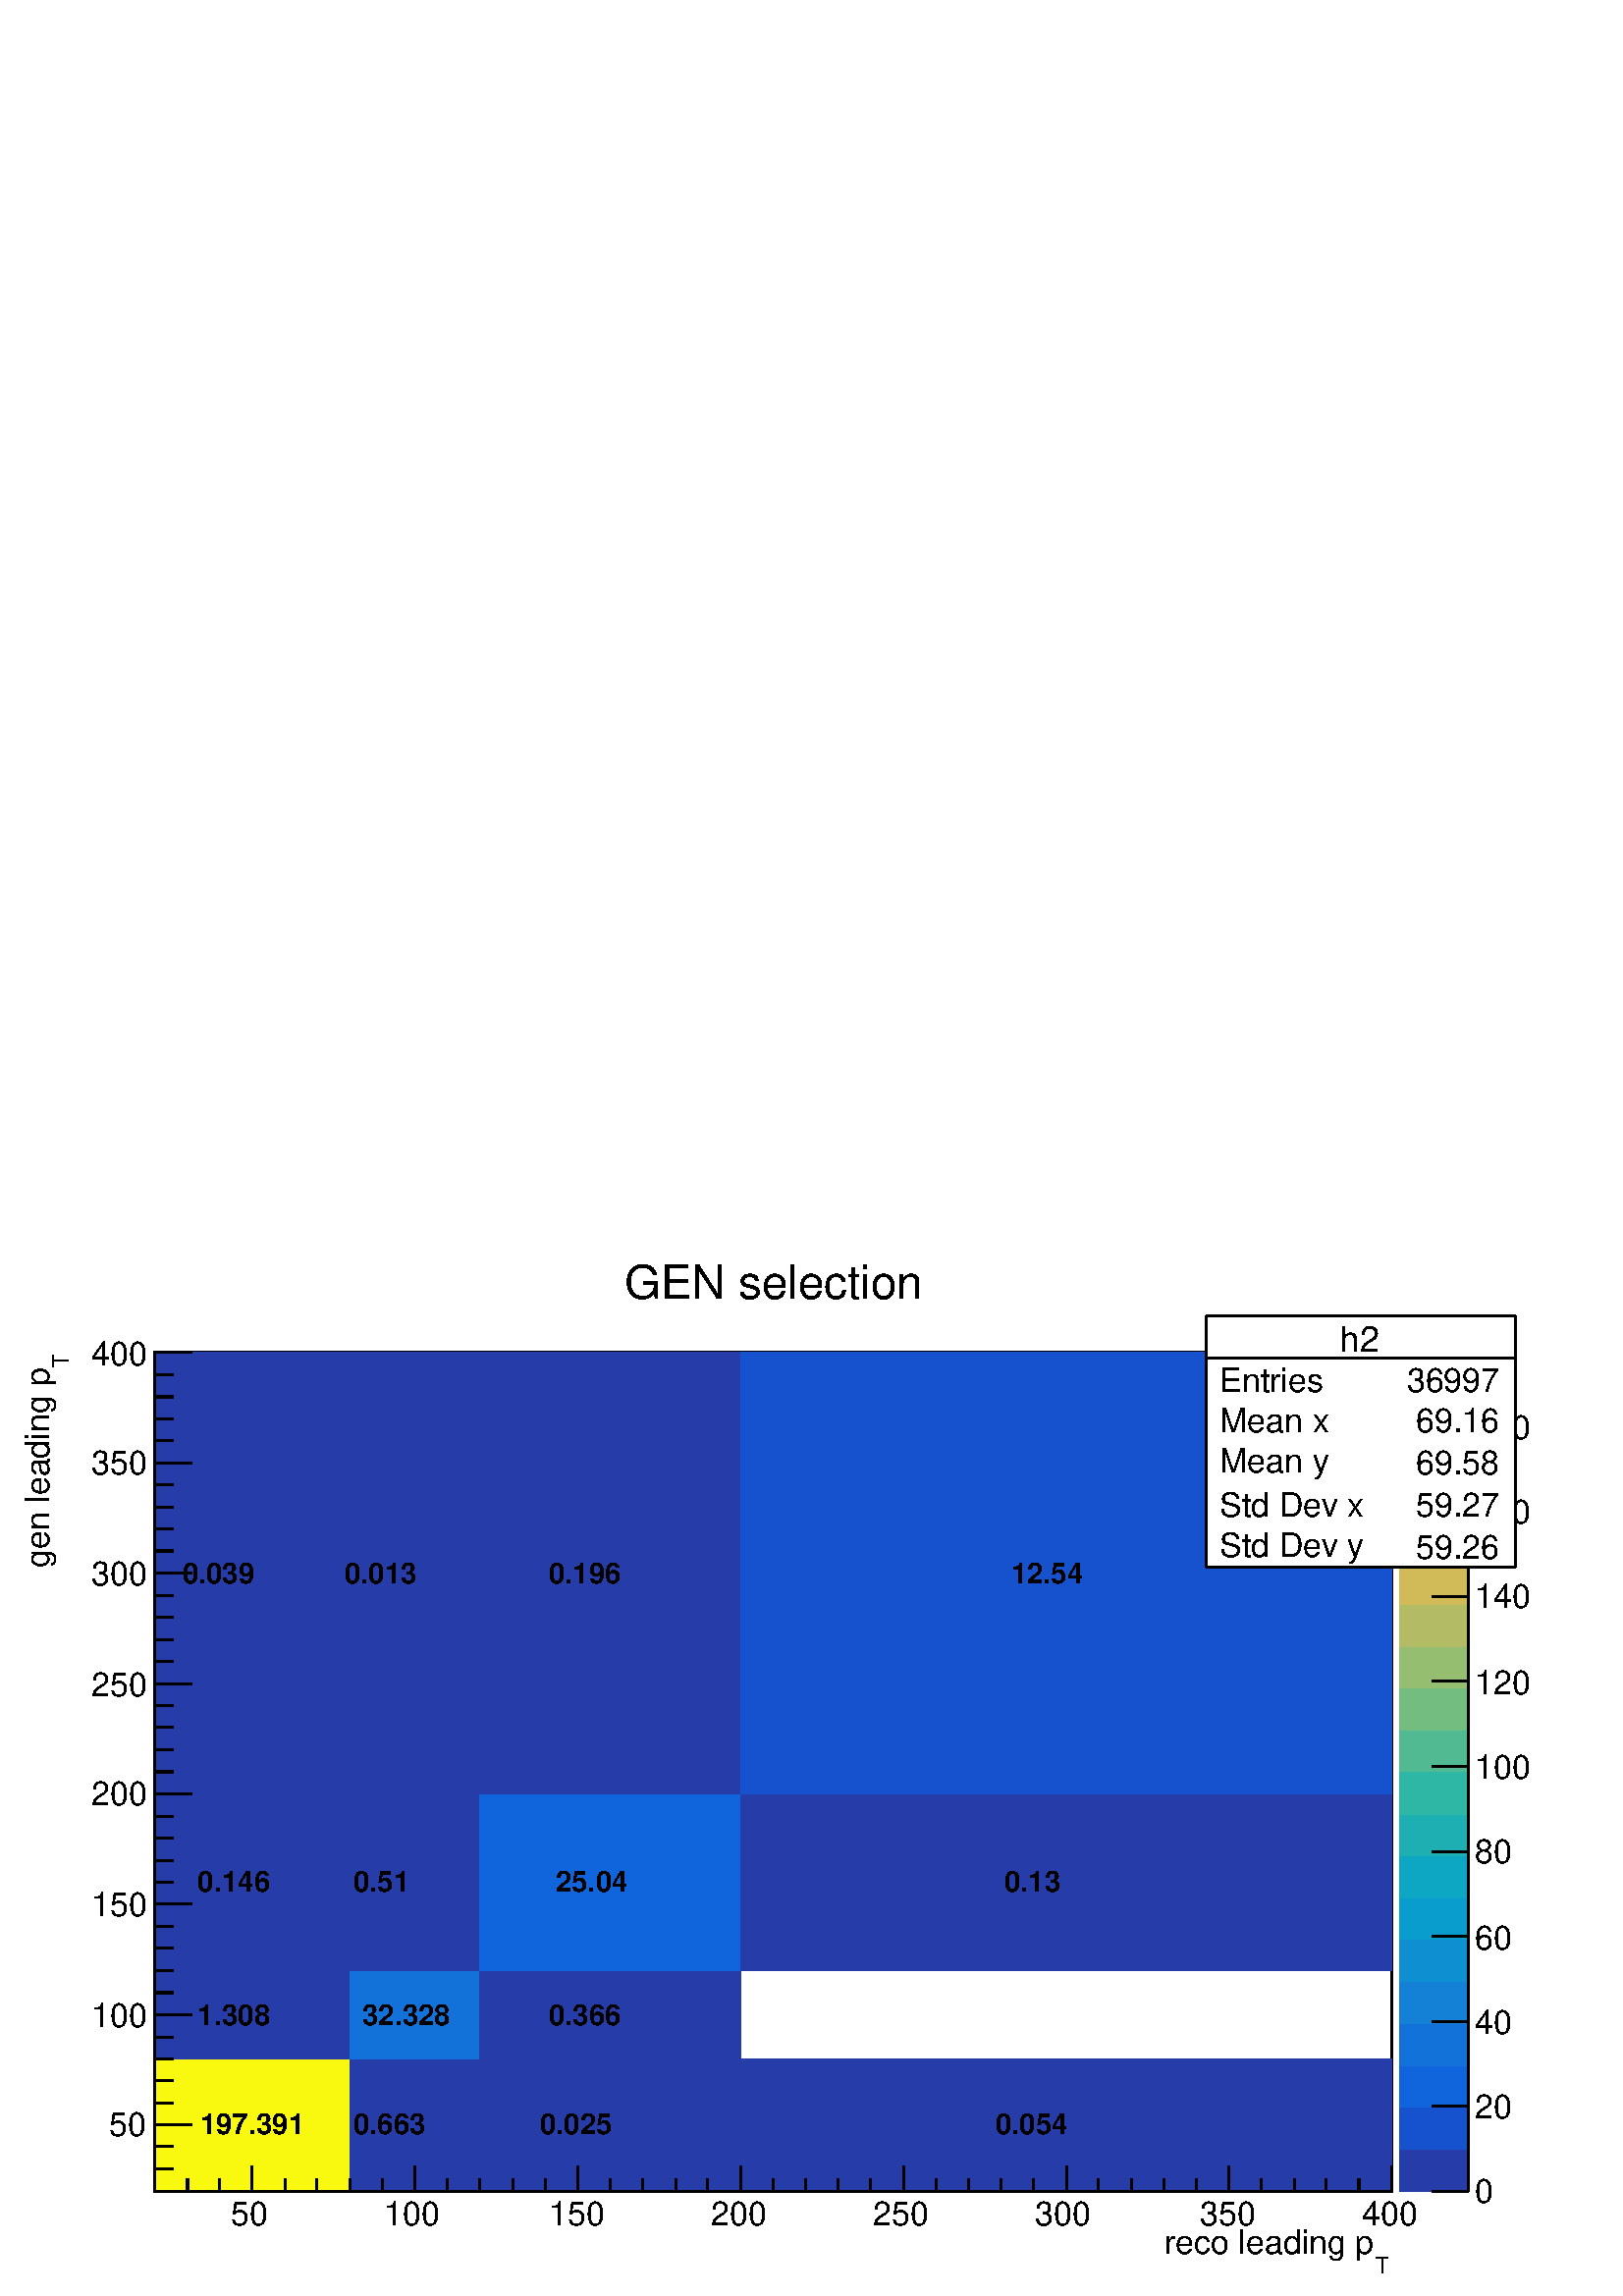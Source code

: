 %!PS-Adobe-2.0 EPSF-2.0
%%BoundingBox:  0 0 567 384
%%DocumentNeededResources: ProcSet (FontSetInit)
%%EndComments
%%BeginProlog
80 dict begin
/s {stroke} def /l {lineto} def /m {moveto} def /t {translate} def
/r {rotate} def /rl {roll}  def /R {repeat} def
/d {rlineto} def /rm {rmoveto} def /gr {grestore} def /f {eofill} def
/c {setrgbcolor} def /black {0 setgray} def /sd {setdash} def
/cl {closepath} def /sf {scalefont setfont} def /lw {setlinewidth} def
/box {m dup 0 exch d exch 0 d 0 exch neg d cl} def
/NC{systemdict begin initclip end}def/C{NC box clip newpath}def
/bl {box s} def /bf {gsave box gsave f grestore 1 lw [] 0 sd s grestore} def /Y { 0 exch d} def /X { 0 d} def 
/K {{pop pop 0 moveto} exch kshow} bind def
/ita {/ang 15 def gsave [1 0 ang dup sin exch cos div 1 0 0] concat} def 
/mp {newpath /y exch def /x exch def} def
/side {[w .77 mul w .23 mul] .385 w mul sd w 0 l currentpoint t -144 r} def
/mr {mp x y w2 0 360 arc} def /m24 {mr s} def /m20 {mr f} def
/mb {mp x y w2 add m w2 neg 0 d 0 w neg d w 0 d 0 w d cl} def
/mt {mp x y w2 add m w2 neg w neg d w 0 d cl} def
/w4 {w 4 div} def
/w6 {w 6 div} def
/w8 {w 8 div} def
/m21 {mb f} def /m25 {mb s} def /m22 {mt f} def /m26{mt s} def
/m23 {mp x y w2 sub m w2 w d w neg 0 d cl f} def
/m27 {mp x y w2 add m w3 neg w2 neg d w3 w2 neg d w3 w2 d cl s} def
/m28 {mp x w2 sub y w2 sub w3 add m w3 0 d  0 w3 neg d w3 0 d 0 w3 d w3 0 d  0 w3 d w3 neg 0 d 0 w3 d w3 neg 0 d 0 w3 neg d w3 neg 0 d cl s } def
/m29 {mp gsave x w2 sub y w2 add w3 sub m currentpoint t 4 {side} repeat cl fill gr} def
/m30 {mp gsave x w2 sub y w2 add w3 sub m currentpoint t 4 {side} repeat cl s gr} def
/m31 {mp x y w2 sub m 0 w d x w2 sub y m w 0 d x w2 sub y w2 add m w w neg d x w2 sub y w2 sub m w w d s} def
/m32 {mp x y w2 sub m w2 w d w neg 0 d cl s} def
/m33 {mp x y w2 add m w3 neg w2 neg d w3 w2 neg d w3 w2 d cl f} def
/m34 {mp x w2 sub y w2 sub w3 add m w3 0 d  0 w3 neg d w3 0 d 0 w3 d w3 0 d  0 w3 d w3 neg 0 d 0 w3 d w3 neg 0 d 0 w3 neg d w3 neg 0 d cl f } def
/m35 {mp x y w2 add m w2 neg w2 neg d w2 w2 neg d w2 w2 d w2 neg w2 d x y w2 sub m 0 w d x w2 sub y m w 0 d s} def
/m36 {mb x w2 sub y w2 add m w w neg d x w2 sub y w2 sub m w w d s} def
/m37 {mp x y m w4 neg w2 d w4 neg w2 neg d w2 0 d  w4 neg w2 neg d w2 0 d w4 neg w2 d w2 0 d w4 neg w2 d w4 neg w2 neg d cl s} def
/m38 {mp x w4 sub y w2 add m w4 neg w4 neg d 0 w2 neg d w4 w4 neg d w2 0 d w4 w4 d 0 w2 d w4 neg w4 d w2 neg 0 d x y w2 sub m 0 w d x w2 sub y m w 0 d cl s} def
/m39 {mp x y m w4 neg w2 d w4 neg w2 neg d w2 0 d  w4 neg w2 neg d w2 0 d w4 neg w2 d w2 0 d w4 neg w2 d w4 neg w2 neg d cl f} def
/m40 {mp x y m w4 w2 d w4 w4 neg d w2 neg w4 neg d w2 w4 neg d w4 neg w4 neg d w4 neg w2 d w4 neg w2 neg d w4 neg w4 d w2 w4 d w2 neg w4 d w4 w4 d w4 w2 neg d cl s} def
/m41 {mp x y m w4 w2 d w4 w4 neg d w2 neg w4 neg d w2 w4 neg d w4 neg w4 neg d w4 neg w2 d w4 neg w2 neg d w4 neg w4 d w2 w4 d w2 neg w4 d w4 w4 d w4 w2 neg d cl f} def
/m42 {mp x y w2 add m w8 neg w2 -3 4 div mul d w2 -3 4 div mul w8 neg d w2 3 4 div mul w8 neg d w8 w2 -3 4 div mul d w8 w2 3 4 div mul d w2 3 4 div mul w8 d w2 -3 4 div mul w8 d w8 neg w2 3 4 div mul d cl s} def
/m43 {mp x y w2 add m w8 neg w2 -3 4 div mul d w2 -3 4 div mul w8 neg d w2 3 4 div mul w8 neg d w8 w2 -3 4 div mul d w8 w2 3 4 div mul d w2 3 4 div mul w8 d w2 -3 4 div mul w8 d w8 neg w2 3 4 div mul d cl f} def
/m44 {mp x y m w6 neg w2 d w2 2 3 div mul 0 d w6 neg w2 neg d w2 w6 d 0 w2 -2 3 div mul d w2 neg w6 d w6 w2 neg d w2 -2 3 div mul 0 d w6 w2 d w2 neg w6 neg d 0 w2 2 3 div mul d w2 w6 neg d cl s} def
/m45 {mp x y m w6 neg w2 d w2 2 3 div mul 0 d w6 neg w2 neg d w2 w6 d 0 w2 -2 3 div mul d w2 neg w6 d w6 w2 neg d w2 -2 3 div mul 0 d w6 w2 d w2 neg w6 neg d 0 w2 2 3 div mul d w2 w6 neg d cl f} def
/m46 {mp x y w4 add m w4 neg w4 d w4 neg w4 neg d  w4 w4 neg d w4 neg w4 neg d w4 w4 neg d w4 w4 d w4 w4 neg d w4 w4 d w4 neg w4 d w4 w4 d w4 neg w4 d w4 neg w4 neg d cl s} def
/m47 {mp x y w4 add m w4 neg w4 d w4 neg w4 neg d w4 w4 neg d w4 neg w4 neg d  w4 w4 neg d w4 w4 d w4 w4 neg d w4 w4 d w4 neg w4 d w4 w4 d w4 neg w4 d w4 neg w4 neg d cl f} def
/m48 {mp x y w4 add m w4 neg w4 d w4 neg w4 neg d w4 w4 neg d  w4 neg w4 neg d w4 w4 neg d w4 w4 d w4 w4 neg d w4 w4 d w4 neg w4 d w4 w4 d w4 neg w4 d w4 neg w4 neg d  w4 w4 neg d w4 neg w4 neg d w4 neg w4 d w4 w4 d cl f} def
/m49 {mp x w2 sub w3 add y w2 sub w3 add m  0 w3 neg d w3 0 d 0 w3 d w3 0 d 0 w3 d w3 neg 0 d 0 w3 d w3 neg 0 d 0 w3 neg d w3 neg 0 d 0 w3 neg d w3 0 d 0 w3 d w3 0 d 0 w3 neg d w3 neg 0 d cl f } def
/m2 {mp x y w2 sub m 0 w d x w2 sub y m w 0 d s} def
/m5 {mp x w2 sub y w2 sub m w w d x w2 sub y w2 add m w w neg d s} def
%%IncludeResource: ProcSet (FontSetInit)
%%IncludeResource: font Times-Roman
%%IncludeResource: font Times-Italic
%%IncludeResource: font Times-Bold
%%IncludeResource: font Times-BoldItalic
%%IncludeResource: font Helvetica
%%IncludeResource: font Helvetica-Oblique
%%IncludeResource: font Helvetica-Bold
%%IncludeResource: font Helvetica-BoldOblique
%%IncludeResource: font Courier
%%IncludeResource: font Courier-Oblique
%%IncludeResource: font Courier-Bold
%%IncludeResource: font Courier-BoldOblique
%%IncludeResource: font Symbol
%%IncludeResource: font ZapfDingbats
/reEncode {exch findfont dup length dict begin {1 index /FID eq  {pop pop} {def} ifelse } forall /Encoding exch def currentdict end dup /FontName get exch definefont pop } def [/Times-Bold /Times-Italic /Times-BoldItalic /Helvetica /Helvetica-Oblique
 /Helvetica-Bold /Helvetica-BoldOblique /Courier /Courier-Oblique /Courier-Bold /Courier-BoldOblique /Times-Roman /AvantGarde-Book /AvantGarde-BookOblique /AvantGarde-Demi /AvantGarde-DemiOblique /Bookman-Demi /Bookman-DemiItalic /Bookman-Light
 /Bookman-LightItalic /Helvetica-Narrow /Helvetica-Narrow-Bold /Helvetica-Narrow-BoldOblique /Helvetica-Narrow-Oblique /NewCenturySchlbk-Roman /NewCenturySchlbk-Bold /NewCenturySchlbk-BoldItalic /NewCenturySchlbk-Italic /Palatino-Bold
 /Palatino-BoldItalic /Palatino-Italic /Palatino-Roman ] {ISOLatin1Encoding reEncode } forall
%%EndProlog
%%BeginSetup
%%EndSetup
newpath  gsave  .25 .25 scale  gsave  0 0 t black[  ] 0 sd 3 lw 1 1 1 c 2268 1538 0 0 bf black 1 1 1 c 1814 1230 227 154 bf black 1814 1230 227 154 bl 1 1 1 c 0.977 0.977 0.058 c 286 194 227 154 bf 0.151 0.241 0.661 c 191 194 513 154
 bf 382 194 704 154 bf 955 194 1086 154 bf 286 130 227 348 bf 0.07 0.446 0.851 c 191 130 513 348 bf 0.151 0.241 0.661 c 382 130 704 348 bf 286 259 227 478 bf 191 259 513 478 bf 0.063 0.391 0.862 c 382 259 704 478 bf
 0.151 0.241 0.661 c 955 259 1086 478 bf 286 647 227 737 bf 191 647 513 737 bf 382 647 704 737 bf 0.088 0.322 0.803 c 955 647 1086 737 bf 0.151 0.241 0.661 c 102 61 2052 154 bf 0.088 0.322 0.803 c 102 62 2052 215
 bf 0.063 0.391 0.862 c 102 61 2052 277 bf 0.07 0.446 0.851 c 102 62 2052 338 bf 0.078 0.504 0.839 c 102 61 2052 400 bf 0.056 0.56 0.819 c 102 62 2052 461 bf 0.033 0.616 0.8 c 102 61 2052 523 bf 0.053
 0.656 0.763 c 102 62 2052 584 bf 0.116 0.687 0.703 c 102 61 2052 646 bf 0.18 0.718 0.642 c 102 62 2052 707 bf 0.322 0.731 0.571 c 102 61 2052 769 bf 0.454 0.742 0.505 c 102 62 2052 830 bf 0.584 0.746
 0.444 c 102 61 2052 892 bf 0.701 0.739 0.397 c 102 62 2052 953 bf 0.819 0.733 0.35 c 102 62 2052 1015 bf 0.885 0.753 0.292 c 102 61 2052 1077 bf 0.957 0.775 0.23 c 102 62 2052 1138 bf 0.992 0.823 0.17 c 102
 61 2052 1200 bf 0.984 0.903 0.112 c 102 62 2052 1261 bf 0.977 0.977 0.058 c 102 61 2052 1323 bf black 2154 154 m 1230 Y s 2100 154 m 54 X s 2100 278 m 54 X s 2100 403 m 54 X s 2100 528 m 54 X s 2100 652 m 54 X s 2100 777 m 54 X s 2100
 902 m 54 X s 2100 1026 m 54 X s 2100 1151 m 54 X s 2100 1276 m 54 X s 2100 1276 m 54 X s
 gsave  2268 1538 0 0 C 2163.45 136.845 t 0 r /Helvetica findfont 48.873 sf 0 0 m (0) show NC gr 
 gsave  2268 1538 0 0 C 2163.45 260.657 t 0 r /Helvetica findfont 48.873 sf 0 0 m (20) show NC gr 
 gsave  2268 1538 0 0 C 2163.45 384.469 t 0 r /Helvetica findfont 48.873 sf 0 0 m (40) show NC gr 
 gsave  2268 1538 0 0 C 2163.45 508.281 t 0 r /Helvetica findfont 48.873 sf 0 0 m (60) show NC gr 
 gsave  2268 1538 0 0 C 2163.45 635.352 t 0 r /Helvetica findfont 48.873 sf 0 0 m (80) show NC gr 
 gsave  2268 1538 0 0 C 2163.45 759.164 t 0 r /Helvetica findfont 48.873 sf 0 0 m (100) show NC gr 
 gsave  2268 1538 0 0 C 2163.45 882.976 t 0 r /Helvetica findfont 48.873 sf 0 0 m (120) show NC gr 
 gsave  2268 1538 0 0 C 2163.45 1010.05 t 0 r /Helvetica findfont 48.873 sf 0 0 m (140) show NC gr 
 gsave  2268 1538 0 0 C 2163.45 1133.86 t 0 r /Helvetica findfont 48.873 sf 0 0 m (160) show NC gr 
 gsave  2268 1538 0 0 C 2163.45 1257.67 t 0 r /Helvetica findfont 48.873 sf 0 0 m (180) show NC gr  1 1 1 c black
 gsave  2268 1538 0 0 C 293.239 237.85 t 0 r /Helvetica-Bold findfont 42.357 sf 0 0 m (197.391) show NC gr 
 gsave  2268 1538 0 0 C 518.056 237.85 t 0 r /Helvetica-Bold findfont 42.357 sf 0 0 m (0.663) show NC gr 
 gsave  2268 1538 0 0 C 791.746 237.85 t 0 r /Helvetica-Bold findfont 42.357 sf 0 0 m (0.025) show NC gr 
 gsave  2268 1538 0 0 C 1459.68 237.85 t 0 r /Helvetica-Bold findfont 42.357 sf 0 0 m (0.054) show NC gr 
 gsave  2268 1538 0 0 C 289.981 397.502 t 0 r /Helvetica-Bold findfont 42.357 sf 0 0 m (1.308) show NC gr 
 gsave  2268 1538 0 0 C 531.089 397.502 t 0 r /Helvetica-Bold findfont 42.357 sf 0 0 m (32.328) show NC gr 
 gsave  2268 1538 0 0 C 804.779 397.502 t 0 r /Helvetica-Bold findfont 42.357 sf 0 0 m (0.366) show NC gr 
 gsave  2268 1538 0 0 C 289.981 592.995 t 0 r /Helvetica-Bold findfont 42.357 sf 0 0 m (0.146) show NC gr 
 gsave  2268 1538 0 0 C 518.056 592.995 t 0 r /Helvetica-Bold findfont 42.357 sf 0 0 m (0.51) show NC gr 
 gsave  2268 1538 0 0 C 814.553 592.995 t 0 r /Helvetica-Bold findfont 42.357 sf 0 0 m (25.04) show NC gr 
 gsave  2268 1538 0 0 C 1472.71 592.995 t 0 r /Helvetica-Bold findfont 42.357 sf 0 0 m (0.13) show NC gr 
 gsave  2268 1538 0 0 C 267.173 1045.89 t 0 r /Helvetica-Bold findfont 42.357 sf 0 0 m (0.039) show NC gr 
 gsave  2268 1538 0 0 C 505.023 1045.89 t 0 r /Helvetica-Bold findfont 42.357 sf 0 0 m (0.013) show NC gr 
 gsave  2268 1538 0 0 C 804.779 1045.89 t 0 r /Helvetica-Bold findfont 42.357 sf 0 0 m (0.196) show NC gr 
 gsave  2268 1538 0 0 C 1482.49 1045.89 t 0 r /Helvetica-Bold findfont 42.357 sf 0 0 m (12.54) show NC gr  1 1 1 c black
 gsave  2268 1538 0 0 C 915.558 1462.94 t 0 r /Helvetica findfont 68.422 sf 0 0 m (GEN selection) show NC gr  227 154 m 1814 X s 370 191 m -37 Y s 418 172 m -18 Y s 465 172 m -18 Y s 513 172 m -18 Y s 561 172 m -18 Y s 609 191 m -37 Y s 656 172 m
 -18 Y s 704 172 m -18 Y s 752 172 m -18 Y s 800 172 m -18 Y s 847 191 m -37 Y s 895 172 m -18 Y s 943 172 m -18 Y s 991 172 m -18 Y s 1038 172 m -18 Y s 1086 191 m -37 Y s 1134 172 m -18 Y s 1182 172 m -18 Y s 1229 172 m -18 Y s 1277 172 m -18 Y s
 1325 191 m -37 Y s 1373 172 m -18 Y s 1420 172 m -18 Y s 1468 172 m -18 Y s 1516 172 m -18 Y s 1564 191 m -37 Y s 1611 172 m -18 Y s 1659 172 m -18 Y s 1707 172 m -18 Y s 1754 172 m -18 Y s 1802 191 m -37 Y s 1850 172 m -18 Y s 1898 172 m -18 Y s
 1945 172 m -18 Y s 1993 172 m -18 Y s 2041 191 m -37 Y s 370 191 m -37 Y s 322 172 m -18 Y s 275 172 m -18 Y s 227 172 m -18 Y s
 gsave  2268 1538 0 0 C 338.854 104.263 t 0 r /Helvetica findfont 48.873 sf 0 0 m (50) show NC gr 
 gsave  2268 1538 0 0 C 563.671 104.263 t 0 r /Helvetica findfont 48.873 sf 0 0 m (100) show NC gr 
 gsave  2268 1538 0 0 C 804.779 104.263 t 0 r /Helvetica findfont 48.873 sf 0 0 m (150) show NC gr 
 gsave  2268 1538 0 0 C 1042.63 104.263 t 0 r /Helvetica findfont 48.873 sf 0 0 m (200) show NC gr 
 gsave  2268 1538 0 0 C 1280.48 104.263 t 0 r /Helvetica findfont 48.873 sf 0 0 m (250) show NC gr 
 gsave  2268 1538 0 0 C 1518.33 104.263 t 0 r /Helvetica findfont 48.873 sf 0 0 m (300) show NC gr 
 gsave  2268 1538 0 0 C 1759.44 104.263 t 0 r /Helvetica findfont 48.873 sf 0 0 m (350) show NC gr 
 gsave  2268 1538 0 0 C 1997.28 104.263 t 0 r /Helvetica findfont 48.873 sf 0 0 m (400) show NC gr 
 gsave  2268 1538 0 0 C 2016.83 32.582 t 0 r /Helvetica findfont 32.582 sf 0 0 m (T) show NC gr 
 gsave  2268 1538 0 0 C 1694.27 61.906 t 0 r /Helvetica findfont 48.873 sf 0 0 m ( reco leading p) show NC gr  227 154 m 1230 Y s 281 251 m -54 X s 254 283 m -27 X s 254 316 m -27 X s 254 348 m -27 X s 254 380 m -27 X s 281 413 m -54 X s 254 445 m
 -27 X s 254 478 m -27 X s 254 510 m -27 X s 254 542 m -27 X s 281 575 m -54 X s 254 607 m -27 X s 254 639 m -27 X s 254 672 m -27 X s 254 704 m -27 X s 281 737 m -54 X s 254 769 m -27 X s 254 801 m -27 X s 254 834 m -27 X s 254 866 m -27 X s 281 898
 m -54 X s 254 931 m -27 X s 254 963 m -27 X s 254 996 m -27 X s 254 1028 m -27 X s 281 1060 m -54 X s 254 1093 m -27 X s 254 1125 m -27 X s 254 1157 m -27 X s 254 1190 m -27 X s 281 1222 m -54 X s 254 1255 m -27 X s 254 1287 m -27 X s 254 1319 m -27
 X s 254 1352 m -27 X s 281 1384 m -54 X s 281 251 m -54 X s 254 219 m -27 X s 254 186 m -27 X s 254 154 m -27 X s
 gsave  2268 1538 0 0 C 159.652 234.591 t 0 r /Helvetica findfont 48.873 sf 0 0 m (50) show NC gr 
 gsave  2268 1538 0 0 C 133.587 394.244 t 0 r /Helvetica findfont 48.873 sf 0 0 m (100) show NC gr 
 gsave  2268 1538 0 0 C 133.587 557.154 t 0 r /Helvetica findfont 48.873 sf 0 0 m (150) show NC gr 
 gsave  2268 1538 0 0 C 133.587 720.065 t 0 r /Helvetica findfont 48.873 sf 0 0 m (200) show NC gr 
 gsave  2268 1538 0 0 C 133.587 879.718 t 0 r /Helvetica findfont 48.873 sf 0 0 m (250) show NC gr 
 gsave  2268 1538 0 0 C 133.587 1042.63 t 0 r /Helvetica findfont 48.873 sf 0 0 m (300) show NC gr 
 gsave  2268 1538 0 0 C 133.587 1205.54 t 0 r /Helvetica findfont 48.873 sf 0 0 m (350) show NC gr 
 gsave  2268 1538 0 0 C 133.587 1365.19 t 0 r /Helvetica findfont 48.873 sf 0 0 m (400) show NC gr 
 gsave  2268 1538 0 0 C 101.005 1361.93 t 90 r /Helvetica findfont 32.582 sf 0 0 m (T) show NC gr 
 gsave  2268 1538 0 0 C 71.681 1068.69 t 90 r /Helvetica findfont 48.873 sf 0 0 m (gen leading p) show NC gr  1 1 1 c 453 369 1769 1069 bf black 1769 1069 m 453 X s 2222 1069 m 369 Y s 2222 1438 m -453 X s 1769 1438 m -369 Y s 1 1 1 c black
 gsave  2268 1538 0 0 C 1964.7 1384.74 t 0 r /Helvetica findfont 52.131 sf 0 0 m (h2) show NC gr  1769 1376 m 453 X s
 gsave  2268 1538 0 0 C 1788.76 1326.09 t 0 r /Helvetica findfont 48.873 sf 0 0 m (Entries ) show NC gr 
 gsave  2268 1538 0 0 C 2049.42 1326.09 t 0 r /Helvetica findfont 48.873 sf 0 0 m ( 36997) show NC gr 
 gsave  2268 1538 0 0 C 1788.76 1267.44 t 0 r /Helvetica findfont 48.873 sf 0 0 m (Mean x ) show NC gr 
 gsave  2268 1538 0 0 C 2049.42 1267.44 t 0 r /Helvetica findfont 48.873 sf 0 0 m (  69.16) show NC gr 
 gsave  2268 1538 0 0 C 1788.76 1208.8 t 0 r /Helvetica findfont 48.873 sf 0 0 m (Mean y ) show NC gr 
 gsave  2268 1538 0 0 C 2049.42 1205.54 t 0 r /Helvetica findfont 48.873 sf 0 0 m (  69.58) show NC gr 
 gsave  2268 1538 0 0 C 1788.76 1143.63 t 0 r /Helvetica findfont 48.873 sf 0 0 m (Std Dev x ) show NC gr 
 gsave  2268 1538 0 0 C 2049.42 1143.63 t 0 r /Helvetica findfont 48.873 sf 0 0 m (  59.27) show NC gr 
 gsave  2268 1538 0 0 C 1788.76 1084.98 t 0 r /Helvetica findfont 48.873 sf 0 0 m (Std Dev y ) show NC gr 
 gsave  2268 1538 0 0 C 2049.42 1081.73 t 0 r /Helvetica findfont 48.873 sf 0 0 m (  59.26) show NC gr  1 1 1 c black
 gsave  2268 1538 0 0 C 915.558 1462.94 t 0 r /Helvetica findfont 68.422 sf 0 0 m (GEN selection) show NC gr 
 gr  gr showpage
end
%%EOF
